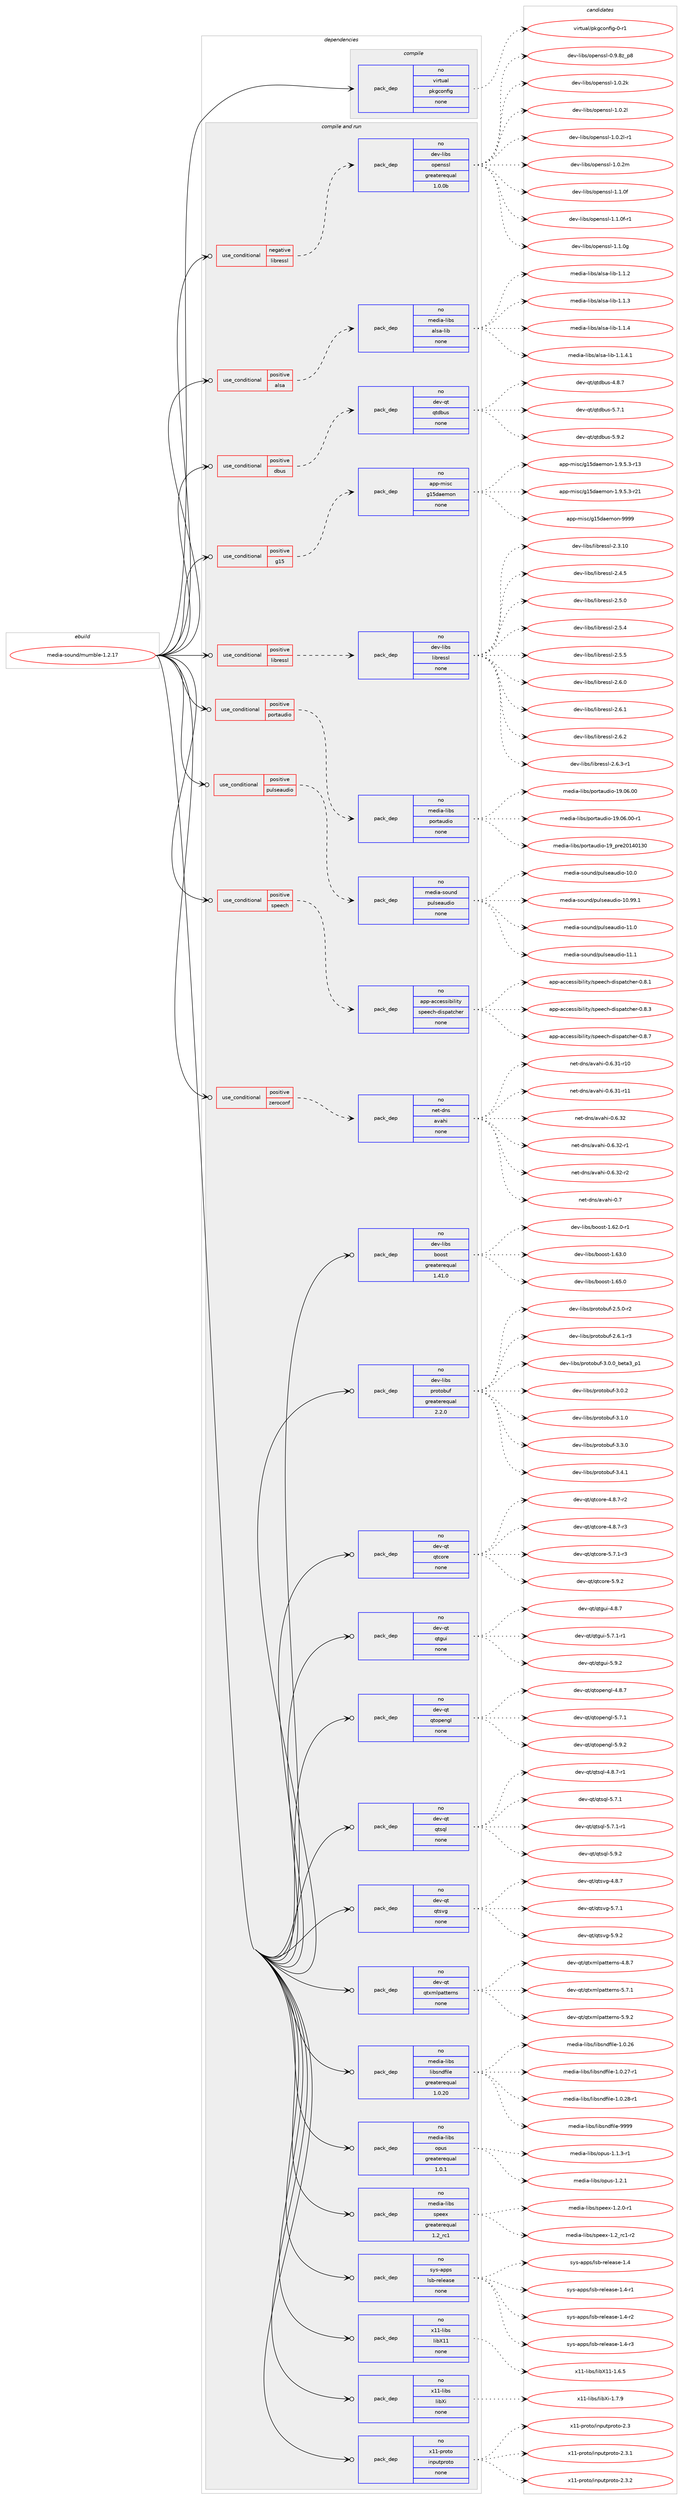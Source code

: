 digraph prolog {

# *************
# Graph options
# *************

newrank=true;
concentrate=true;
compound=true;
graph [rankdir=LR,fontname=Helvetica,fontsize=10,ranksep=1.5];#, ranksep=2.5, nodesep=0.2];
edge  [arrowhead=vee];
node  [fontname=Helvetica,fontsize=10];

# **********
# The ebuild
# **********

subgraph cluster_leftcol {
color=gray;
rank=same;
label=<<i>ebuild</i>>;
id [label="media-sound/mumble-1.2.17", color=red, width=4, href="../media-sound/mumble-1.2.17.svg"];
}

# ****************
# The dependencies
# ****************

subgraph cluster_midcol {
color=gray;
label=<<i>dependencies</i>>;
subgraph cluster_compile {
fillcolor="#eeeeee";
style=filled;
label=<<i>compile</i>>;
subgraph pack283621 {
dependency384099 [label=<<TABLE BORDER="0" CELLBORDER="1" CELLSPACING="0" CELLPADDING="4" WIDTH="220"><TR><TD ROWSPAN="6" CELLPADDING="30">pack_dep</TD></TR><TR><TD WIDTH="110">no</TD></TR><TR><TD>virtual</TD></TR><TR><TD>pkgconfig</TD></TR><TR><TD>none</TD></TR><TR><TD></TD></TR></TABLE>>, shape=none, color=blue];
}
id:e -> dependency384099:w [weight=20,style="solid",arrowhead="vee"];
}
subgraph cluster_compileandrun {
fillcolor="#eeeeee";
style=filled;
label=<<i>compile and run</i>>;
subgraph cond94283 {
dependency384100 [label=<<TABLE BORDER="0" CELLBORDER="1" CELLSPACING="0" CELLPADDING="4"><TR><TD ROWSPAN="3" CELLPADDING="10">use_conditional</TD></TR><TR><TD>negative</TD></TR><TR><TD>libressl</TD></TR></TABLE>>, shape=none, color=red];
subgraph pack283622 {
dependency384101 [label=<<TABLE BORDER="0" CELLBORDER="1" CELLSPACING="0" CELLPADDING="4" WIDTH="220"><TR><TD ROWSPAN="6" CELLPADDING="30">pack_dep</TD></TR><TR><TD WIDTH="110">no</TD></TR><TR><TD>dev-libs</TD></TR><TR><TD>openssl</TD></TR><TR><TD>greaterequal</TD></TR><TR><TD>1.0.0b</TD></TR></TABLE>>, shape=none, color=blue];
}
dependency384100:e -> dependency384101:w [weight=20,style="dashed",arrowhead="vee"];
}
id:e -> dependency384100:w [weight=20,style="solid",arrowhead="odotvee"];
subgraph cond94284 {
dependency384102 [label=<<TABLE BORDER="0" CELLBORDER="1" CELLSPACING="0" CELLPADDING="4"><TR><TD ROWSPAN="3" CELLPADDING="10">use_conditional</TD></TR><TR><TD>positive</TD></TR><TR><TD>alsa</TD></TR></TABLE>>, shape=none, color=red];
subgraph pack283623 {
dependency384103 [label=<<TABLE BORDER="0" CELLBORDER="1" CELLSPACING="0" CELLPADDING="4" WIDTH="220"><TR><TD ROWSPAN="6" CELLPADDING="30">pack_dep</TD></TR><TR><TD WIDTH="110">no</TD></TR><TR><TD>media-libs</TD></TR><TR><TD>alsa-lib</TD></TR><TR><TD>none</TD></TR><TR><TD></TD></TR></TABLE>>, shape=none, color=blue];
}
dependency384102:e -> dependency384103:w [weight=20,style="dashed",arrowhead="vee"];
}
id:e -> dependency384102:w [weight=20,style="solid",arrowhead="odotvee"];
subgraph cond94285 {
dependency384104 [label=<<TABLE BORDER="0" CELLBORDER="1" CELLSPACING="0" CELLPADDING="4"><TR><TD ROWSPAN="3" CELLPADDING="10">use_conditional</TD></TR><TR><TD>positive</TD></TR><TR><TD>dbus</TD></TR></TABLE>>, shape=none, color=red];
subgraph pack283624 {
dependency384105 [label=<<TABLE BORDER="0" CELLBORDER="1" CELLSPACING="0" CELLPADDING="4" WIDTH="220"><TR><TD ROWSPAN="6" CELLPADDING="30">pack_dep</TD></TR><TR><TD WIDTH="110">no</TD></TR><TR><TD>dev-qt</TD></TR><TR><TD>qtdbus</TD></TR><TR><TD>none</TD></TR><TR><TD></TD></TR></TABLE>>, shape=none, color=blue];
}
dependency384104:e -> dependency384105:w [weight=20,style="dashed",arrowhead="vee"];
}
id:e -> dependency384104:w [weight=20,style="solid",arrowhead="odotvee"];
subgraph cond94286 {
dependency384106 [label=<<TABLE BORDER="0" CELLBORDER="1" CELLSPACING="0" CELLPADDING="4"><TR><TD ROWSPAN="3" CELLPADDING="10">use_conditional</TD></TR><TR><TD>positive</TD></TR><TR><TD>g15</TD></TR></TABLE>>, shape=none, color=red];
subgraph pack283625 {
dependency384107 [label=<<TABLE BORDER="0" CELLBORDER="1" CELLSPACING="0" CELLPADDING="4" WIDTH="220"><TR><TD ROWSPAN="6" CELLPADDING="30">pack_dep</TD></TR><TR><TD WIDTH="110">no</TD></TR><TR><TD>app-misc</TD></TR><TR><TD>g15daemon</TD></TR><TR><TD>none</TD></TR><TR><TD></TD></TR></TABLE>>, shape=none, color=blue];
}
dependency384106:e -> dependency384107:w [weight=20,style="dashed",arrowhead="vee"];
}
id:e -> dependency384106:w [weight=20,style="solid",arrowhead="odotvee"];
subgraph cond94287 {
dependency384108 [label=<<TABLE BORDER="0" CELLBORDER="1" CELLSPACING="0" CELLPADDING="4"><TR><TD ROWSPAN="3" CELLPADDING="10">use_conditional</TD></TR><TR><TD>positive</TD></TR><TR><TD>libressl</TD></TR></TABLE>>, shape=none, color=red];
subgraph pack283626 {
dependency384109 [label=<<TABLE BORDER="0" CELLBORDER="1" CELLSPACING="0" CELLPADDING="4" WIDTH="220"><TR><TD ROWSPAN="6" CELLPADDING="30">pack_dep</TD></TR><TR><TD WIDTH="110">no</TD></TR><TR><TD>dev-libs</TD></TR><TR><TD>libressl</TD></TR><TR><TD>none</TD></TR><TR><TD></TD></TR></TABLE>>, shape=none, color=blue];
}
dependency384108:e -> dependency384109:w [weight=20,style="dashed",arrowhead="vee"];
}
id:e -> dependency384108:w [weight=20,style="solid",arrowhead="odotvee"];
subgraph cond94288 {
dependency384110 [label=<<TABLE BORDER="0" CELLBORDER="1" CELLSPACING="0" CELLPADDING="4"><TR><TD ROWSPAN="3" CELLPADDING="10">use_conditional</TD></TR><TR><TD>positive</TD></TR><TR><TD>portaudio</TD></TR></TABLE>>, shape=none, color=red];
subgraph pack283627 {
dependency384111 [label=<<TABLE BORDER="0" CELLBORDER="1" CELLSPACING="0" CELLPADDING="4" WIDTH="220"><TR><TD ROWSPAN="6" CELLPADDING="30">pack_dep</TD></TR><TR><TD WIDTH="110">no</TD></TR><TR><TD>media-libs</TD></TR><TR><TD>portaudio</TD></TR><TR><TD>none</TD></TR><TR><TD></TD></TR></TABLE>>, shape=none, color=blue];
}
dependency384110:e -> dependency384111:w [weight=20,style="dashed",arrowhead="vee"];
}
id:e -> dependency384110:w [weight=20,style="solid",arrowhead="odotvee"];
subgraph cond94289 {
dependency384112 [label=<<TABLE BORDER="0" CELLBORDER="1" CELLSPACING="0" CELLPADDING="4"><TR><TD ROWSPAN="3" CELLPADDING="10">use_conditional</TD></TR><TR><TD>positive</TD></TR><TR><TD>pulseaudio</TD></TR></TABLE>>, shape=none, color=red];
subgraph pack283628 {
dependency384113 [label=<<TABLE BORDER="0" CELLBORDER="1" CELLSPACING="0" CELLPADDING="4" WIDTH="220"><TR><TD ROWSPAN="6" CELLPADDING="30">pack_dep</TD></TR><TR><TD WIDTH="110">no</TD></TR><TR><TD>media-sound</TD></TR><TR><TD>pulseaudio</TD></TR><TR><TD>none</TD></TR><TR><TD></TD></TR></TABLE>>, shape=none, color=blue];
}
dependency384112:e -> dependency384113:w [weight=20,style="dashed",arrowhead="vee"];
}
id:e -> dependency384112:w [weight=20,style="solid",arrowhead="odotvee"];
subgraph cond94290 {
dependency384114 [label=<<TABLE BORDER="0" CELLBORDER="1" CELLSPACING="0" CELLPADDING="4"><TR><TD ROWSPAN="3" CELLPADDING="10">use_conditional</TD></TR><TR><TD>positive</TD></TR><TR><TD>speech</TD></TR></TABLE>>, shape=none, color=red];
subgraph pack283629 {
dependency384115 [label=<<TABLE BORDER="0" CELLBORDER="1" CELLSPACING="0" CELLPADDING="4" WIDTH="220"><TR><TD ROWSPAN="6" CELLPADDING="30">pack_dep</TD></TR><TR><TD WIDTH="110">no</TD></TR><TR><TD>app-accessibility</TD></TR><TR><TD>speech-dispatcher</TD></TR><TR><TD>none</TD></TR><TR><TD></TD></TR></TABLE>>, shape=none, color=blue];
}
dependency384114:e -> dependency384115:w [weight=20,style="dashed",arrowhead="vee"];
}
id:e -> dependency384114:w [weight=20,style="solid",arrowhead="odotvee"];
subgraph cond94291 {
dependency384116 [label=<<TABLE BORDER="0" CELLBORDER="1" CELLSPACING="0" CELLPADDING="4"><TR><TD ROWSPAN="3" CELLPADDING="10">use_conditional</TD></TR><TR><TD>positive</TD></TR><TR><TD>zeroconf</TD></TR></TABLE>>, shape=none, color=red];
subgraph pack283630 {
dependency384117 [label=<<TABLE BORDER="0" CELLBORDER="1" CELLSPACING="0" CELLPADDING="4" WIDTH="220"><TR><TD ROWSPAN="6" CELLPADDING="30">pack_dep</TD></TR><TR><TD WIDTH="110">no</TD></TR><TR><TD>net-dns</TD></TR><TR><TD>avahi</TD></TR><TR><TD>none</TD></TR><TR><TD></TD></TR></TABLE>>, shape=none, color=blue];
}
dependency384116:e -> dependency384117:w [weight=20,style="dashed",arrowhead="vee"];
}
id:e -> dependency384116:w [weight=20,style="solid",arrowhead="odotvee"];
subgraph pack283631 {
dependency384118 [label=<<TABLE BORDER="0" CELLBORDER="1" CELLSPACING="0" CELLPADDING="4" WIDTH="220"><TR><TD ROWSPAN="6" CELLPADDING="30">pack_dep</TD></TR><TR><TD WIDTH="110">no</TD></TR><TR><TD>dev-libs</TD></TR><TR><TD>boost</TD></TR><TR><TD>greaterequal</TD></TR><TR><TD>1.41.0</TD></TR></TABLE>>, shape=none, color=blue];
}
id:e -> dependency384118:w [weight=20,style="solid",arrowhead="odotvee"];
subgraph pack283632 {
dependency384119 [label=<<TABLE BORDER="0" CELLBORDER="1" CELLSPACING="0" CELLPADDING="4" WIDTH="220"><TR><TD ROWSPAN="6" CELLPADDING="30">pack_dep</TD></TR><TR><TD WIDTH="110">no</TD></TR><TR><TD>dev-libs</TD></TR><TR><TD>protobuf</TD></TR><TR><TD>greaterequal</TD></TR><TR><TD>2.2.0</TD></TR></TABLE>>, shape=none, color=blue];
}
id:e -> dependency384119:w [weight=20,style="solid",arrowhead="odotvee"];
subgraph pack283633 {
dependency384120 [label=<<TABLE BORDER="0" CELLBORDER="1" CELLSPACING="0" CELLPADDING="4" WIDTH="220"><TR><TD ROWSPAN="6" CELLPADDING="30">pack_dep</TD></TR><TR><TD WIDTH="110">no</TD></TR><TR><TD>dev-qt</TD></TR><TR><TD>qtcore</TD></TR><TR><TD>none</TD></TR><TR><TD></TD></TR></TABLE>>, shape=none, color=blue];
}
id:e -> dependency384120:w [weight=20,style="solid",arrowhead="odotvee"];
subgraph pack283634 {
dependency384121 [label=<<TABLE BORDER="0" CELLBORDER="1" CELLSPACING="0" CELLPADDING="4" WIDTH="220"><TR><TD ROWSPAN="6" CELLPADDING="30">pack_dep</TD></TR><TR><TD WIDTH="110">no</TD></TR><TR><TD>dev-qt</TD></TR><TR><TD>qtgui</TD></TR><TR><TD>none</TD></TR><TR><TD></TD></TR></TABLE>>, shape=none, color=blue];
}
id:e -> dependency384121:w [weight=20,style="solid",arrowhead="odotvee"];
subgraph pack283635 {
dependency384122 [label=<<TABLE BORDER="0" CELLBORDER="1" CELLSPACING="0" CELLPADDING="4" WIDTH="220"><TR><TD ROWSPAN="6" CELLPADDING="30">pack_dep</TD></TR><TR><TD WIDTH="110">no</TD></TR><TR><TD>dev-qt</TD></TR><TR><TD>qtopengl</TD></TR><TR><TD>none</TD></TR><TR><TD></TD></TR></TABLE>>, shape=none, color=blue];
}
id:e -> dependency384122:w [weight=20,style="solid",arrowhead="odotvee"];
subgraph pack283636 {
dependency384123 [label=<<TABLE BORDER="0" CELLBORDER="1" CELLSPACING="0" CELLPADDING="4" WIDTH="220"><TR><TD ROWSPAN="6" CELLPADDING="30">pack_dep</TD></TR><TR><TD WIDTH="110">no</TD></TR><TR><TD>dev-qt</TD></TR><TR><TD>qtsql</TD></TR><TR><TD>none</TD></TR><TR><TD></TD></TR></TABLE>>, shape=none, color=blue];
}
id:e -> dependency384123:w [weight=20,style="solid",arrowhead="odotvee"];
subgraph pack283637 {
dependency384124 [label=<<TABLE BORDER="0" CELLBORDER="1" CELLSPACING="0" CELLPADDING="4" WIDTH="220"><TR><TD ROWSPAN="6" CELLPADDING="30">pack_dep</TD></TR><TR><TD WIDTH="110">no</TD></TR><TR><TD>dev-qt</TD></TR><TR><TD>qtsvg</TD></TR><TR><TD>none</TD></TR><TR><TD></TD></TR></TABLE>>, shape=none, color=blue];
}
id:e -> dependency384124:w [weight=20,style="solid",arrowhead="odotvee"];
subgraph pack283638 {
dependency384125 [label=<<TABLE BORDER="0" CELLBORDER="1" CELLSPACING="0" CELLPADDING="4" WIDTH="220"><TR><TD ROWSPAN="6" CELLPADDING="30">pack_dep</TD></TR><TR><TD WIDTH="110">no</TD></TR><TR><TD>dev-qt</TD></TR><TR><TD>qtxmlpatterns</TD></TR><TR><TD>none</TD></TR><TR><TD></TD></TR></TABLE>>, shape=none, color=blue];
}
id:e -> dependency384125:w [weight=20,style="solid",arrowhead="odotvee"];
subgraph pack283639 {
dependency384126 [label=<<TABLE BORDER="0" CELLBORDER="1" CELLSPACING="0" CELLPADDING="4" WIDTH="220"><TR><TD ROWSPAN="6" CELLPADDING="30">pack_dep</TD></TR><TR><TD WIDTH="110">no</TD></TR><TR><TD>media-libs</TD></TR><TR><TD>libsndfile</TD></TR><TR><TD>greaterequal</TD></TR><TR><TD>1.0.20</TD></TR></TABLE>>, shape=none, color=blue];
}
id:e -> dependency384126:w [weight=20,style="solid",arrowhead="odotvee"];
subgraph pack283640 {
dependency384127 [label=<<TABLE BORDER="0" CELLBORDER="1" CELLSPACING="0" CELLPADDING="4" WIDTH="220"><TR><TD ROWSPAN="6" CELLPADDING="30">pack_dep</TD></TR><TR><TD WIDTH="110">no</TD></TR><TR><TD>media-libs</TD></TR><TR><TD>opus</TD></TR><TR><TD>greaterequal</TD></TR><TR><TD>1.0.1</TD></TR></TABLE>>, shape=none, color=blue];
}
id:e -> dependency384127:w [weight=20,style="solid",arrowhead="odotvee"];
subgraph pack283641 {
dependency384128 [label=<<TABLE BORDER="0" CELLBORDER="1" CELLSPACING="0" CELLPADDING="4" WIDTH="220"><TR><TD ROWSPAN="6" CELLPADDING="30">pack_dep</TD></TR><TR><TD WIDTH="110">no</TD></TR><TR><TD>media-libs</TD></TR><TR><TD>speex</TD></TR><TR><TD>greaterequal</TD></TR><TR><TD>1.2_rc1</TD></TR></TABLE>>, shape=none, color=blue];
}
id:e -> dependency384128:w [weight=20,style="solid",arrowhead="odotvee"];
subgraph pack283642 {
dependency384129 [label=<<TABLE BORDER="0" CELLBORDER="1" CELLSPACING="0" CELLPADDING="4" WIDTH="220"><TR><TD ROWSPAN="6" CELLPADDING="30">pack_dep</TD></TR><TR><TD WIDTH="110">no</TD></TR><TR><TD>sys-apps</TD></TR><TR><TD>lsb-release</TD></TR><TR><TD>none</TD></TR><TR><TD></TD></TR></TABLE>>, shape=none, color=blue];
}
id:e -> dependency384129:w [weight=20,style="solid",arrowhead="odotvee"];
subgraph pack283643 {
dependency384130 [label=<<TABLE BORDER="0" CELLBORDER="1" CELLSPACING="0" CELLPADDING="4" WIDTH="220"><TR><TD ROWSPAN="6" CELLPADDING="30">pack_dep</TD></TR><TR><TD WIDTH="110">no</TD></TR><TR><TD>x11-libs</TD></TR><TR><TD>libX11</TD></TR><TR><TD>none</TD></TR><TR><TD></TD></TR></TABLE>>, shape=none, color=blue];
}
id:e -> dependency384130:w [weight=20,style="solid",arrowhead="odotvee"];
subgraph pack283644 {
dependency384131 [label=<<TABLE BORDER="0" CELLBORDER="1" CELLSPACING="0" CELLPADDING="4" WIDTH="220"><TR><TD ROWSPAN="6" CELLPADDING="30">pack_dep</TD></TR><TR><TD WIDTH="110">no</TD></TR><TR><TD>x11-libs</TD></TR><TR><TD>libXi</TD></TR><TR><TD>none</TD></TR><TR><TD></TD></TR></TABLE>>, shape=none, color=blue];
}
id:e -> dependency384131:w [weight=20,style="solid",arrowhead="odotvee"];
subgraph pack283645 {
dependency384132 [label=<<TABLE BORDER="0" CELLBORDER="1" CELLSPACING="0" CELLPADDING="4" WIDTH="220"><TR><TD ROWSPAN="6" CELLPADDING="30">pack_dep</TD></TR><TR><TD WIDTH="110">no</TD></TR><TR><TD>x11-proto</TD></TR><TR><TD>inputproto</TD></TR><TR><TD>none</TD></TR><TR><TD></TD></TR></TABLE>>, shape=none, color=blue];
}
id:e -> dependency384132:w [weight=20,style="solid",arrowhead="odotvee"];
}
subgraph cluster_run {
fillcolor="#eeeeee";
style=filled;
label=<<i>run</i>>;
}
}

# **************
# The candidates
# **************

subgraph cluster_choices {
rank=same;
color=gray;
label=<<i>candidates</i>>;

subgraph choice283621 {
color=black;
nodesep=1;
choice11810511411611797108471121071039911111010210510345484511449 [label="virtual/pkgconfig-0-r1", color=red, width=4,href="../virtual/pkgconfig-0-r1.svg"];
dependency384099:e -> choice11810511411611797108471121071039911111010210510345484511449:w [style=dotted,weight="100"];
}
subgraph choice283622 {
color=black;
nodesep=1;
choice1001011184510810598115471111121011101151151084548465746561229511256 [label="dev-libs/openssl-0.9.8z_p8", color=red, width=4,href="../dev-libs/openssl-0.9.8z_p8.svg"];
choice100101118451081059811547111112101110115115108454946484650107 [label="dev-libs/openssl-1.0.2k", color=red, width=4,href="../dev-libs/openssl-1.0.2k.svg"];
choice100101118451081059811547111112101110115115108454946484650108 [label="dev-libs/openssl-1.0.2l", color=red, width=4,href="../dev-libs/openssl-1.0.2l.svg"];
choice1001011184510810598115471111121011101151151084549464846501084511449 [label="dev-libs/openssl-1.0.2l-r1", color=red, width=4,href="../dev-libs/openssl-1.0.2l-r1.svg"];
choice100101118451081059811547111112101110115115108454946484650109 [label="dev-libs/openssl-1.0.2m", color=red, width=4,href="../dev-libs/openssl-1.0.2m.svg"];
choice100101118451081059811547111112101110115115108454946494648102 [label="dev-libs/openssl-1.1.0f", color=red, width=4,href="../dev-libs/openssl-1.1.0f.svg"];
choice1001011184510810598115471111121011101151151084549464946481024511449 [label="dev-libs/openssl-1.1.0f-r1", color=red, width=4,href="../dev-libs/openssl-1.1.0f-r1.svg"];
choice100101118451081059811547111112101110115115108454946494648103 [label="dev-libs/openssl-1.1.0g", color=red, width=4,href="../dev-libs/openssl-1.1.0g.svg"];
dependency384101:e -> choice1001011184510810598115471111121011101151151084548465746561229511256:w [style=dotted,weight="100"];
dependency384101:e -> choice100101118451081059811547111112101110115115108454946484650107:w [style=dotted,weight="100"];
dependency384101:e -> choice100101118451081059811547111112101110115115108454946484650108:w [style=dotted,weight="100"];
dependency384101:e -> choice1001011184510810598115471111121011101151151084549464846501084511449:w [style=dotted,weight="100"];
dependency384101:e -> choice100101118451081059811547111112101110115115108454946484650109:w [style=dotted,weight="100"];
dependency384101:e -> choice100101118451081059811547111112101110115115108454946494648102:w [style=dotted,weight="100"];
dependency384101:e -> choice1001011184510810598115471111121011101151151084549464946481024511449:w [style=dotted,weight="100"];
dependency384101:e -> choice100101118451081059811547111112101110115115108454946494648103:w [style=dotted,weight="100"];
}
subgraph choice283623 {
color=black;
nodesep=1;
choice1091011001059745108105981154797108115974510810598454946494650 [label="media-libs/alsa-lib-1.1.2", color=red, width=4,href="../media-libs/alsa-lib-1.1.2.svg"];
choice1091011001059745108105981154797108115974510810598454946494651 [label="media-libs/alsa-lib-1.1.3", color=red, width=4,href="../media-libs/alsa-lib-1.1.3.svg"];
choice1091011001059745108105981154797108115974510810598454946494652 [label="media-libs/alsa-lib-1.1.4", color=red, width=4,href="../media-libs/alsa-lib-1.1.4.svg"];
choice10910110010597451081059811547971081159745108105984549464946524649 [label="media-libs/alsa-lib-1.1.4.1", color=red, width=4,href="../media-libs/alsa-lib-1.1.4.1.svg"];
dependency384103:e -> choice1091011001059745108105981154797108115974510810598454946494650:w [style=dotted,weight="100"];
dependency384103:e -> choice1091011001059745108105981154797108115974510810598454946494651:w [style=dotted,weight="100"];
dependency384103:e -> choice1091011001059745108105981154797108115974510810598454946494652:w [style=dotted,weight="100"];
dependency384103:e -> choice10910110010597451081059811547971081159745108105984549464946524649:w [style=dotted,weight="100"];
}
subgraph choice283624 {
color=black;
nodesep=1;
choice100101118451131164711311610098117115455246564655 [label="dev-qt/qtdbus-4.8.7", color=red, width=4,href="../dev-qt/qtdbus-4.8.7.svg"];
choice100101118451131164711311610098117115455346554649 [label="dev-qt/qtdbus-5.7.1", color=red, width=4,href="../dev-qt/qtdbus-5.7.1.svg"];
choice100101118451131164711311610098117115455346574650 [label="dev-qt/qtdbus-5.9.2", color=red, width=4,href="../dev-qt/qtdbus-5.9.2.svg"];
dependency384105:e -> choice100101118451131164711311610098117115455246564655:w [style=dotted,weight="100"];
dependency384105:e -> choice100101118451131164711311610098117115455346554649:w [style=dotted,weight="100"];
dependency384105:e -> choice100101118451131164711311610098117115455346574650:w [style=dotted,weight="100"];
}
subgraph choice283625 {
color=black;
nodesep=1;
choice971121124510910511599471034953100971011091111104549465746534651451144951 [label="app-misc/g15daemon-1.9.5.3-r13", color=red, width=4,href="../app-misc/g15daemon-1.9.5.3-r13.svg"];
choice971121124510910511599471034953100971011091111104549465746534651451145049 [label="app-misc/g15daemon-1.9.5.3-r21", color=red, width=4,href="../app-misc/g15daemon-1.9.5.3-r21.svg"];
choice971121124510910511599471034953100971011091111104557575757 [label="app-misc/g15daemon-9999", color=red, width=4,href="../app-misc/g15daemon-9999.svg"];
dependency384107:e -> choice971121124510910511599471034953100971011091111104549465746534651451144951:w [style=dotted,weight="100"];
dependency384107:e -> choice971121124510910511599471034953100971011091111104549465746534651451145049:w [style=dotted,weight="100"];
dependency384107:e -> choice971121124510910511599471034953100971011091111104557575757:w [style=dotted,weight="100"];
}
subgraph choice283626 {
color=black;
nodesep=1;
choice1001011184510810598115471081059811410111511510845504651464948 [label="dev-libs/libressl-2.3.10", color=red, width=4,href="../dev-libs/libressl-2.3.10.svg"];
choice10010111845108105981154710810598114101115115108455046524653 [label="dev-libs/libressl-2.4.5", color=red, width=4,href="../dev-libs/libressl-2.4.5.svg"];
choice10010111845108105981154710810598114101115115108455046534648 [label="dev-libs/libressl-2.5.0", color=red, width=4,href="../dev-libs/libressl-2.5.0.svg"];
choice10010111845108105981154710810598114101115115108455046534652 [label="dev-libs/libressl-2.5.4", color=red, width=4,href="../dev-libs/libressl-2.5.4.svg"];
choice10010111845108105981154710810598114101115115108455046534653 [label="dev-libs/libressl-2.5.5", color=red, width=4,href="../dev-libs/libressl-2.5.5.svg"];
choice10010111845108105981154710810598114101115115108455046544648 [label="dev-libs/libressl-2.6.0", color=red, width=4,href="../dev-libs/libressl-2.6.0.svg"];
choice10010111845108105981154710810598114101115115108455046544649 [label="dev-libs/libressl-2.6.1", color=red, width=4,href="../dev-libs/libressl-2.6.1.svg"];
choice10010111845108105981154710810598114101115115108455046544650 [label="dev-libs/libressl-2.6.2", color=red, width=4,href="../dev-libs/libressl-2.6.2.svg"];
choice100101118451081059811547108105981141011151151084550465446514511449 [label="dev-libs/libressl-2.6.3-r1", color=red, width=4,href="../dev-libs/libressl-2.6.3-r1.svg"];
dependency384109:e -> choice1001011184510810598115471081059811410111511510845504651464948:w [style=dotted,weight="100"];
dependency384109:e -> choice10010111845108105981154710810598114101115115108455046524653:w [style=dotted,weight="100"];
dependency384109:e -> choice10010111845108105981154710810598114101115115108455046534648:w [style=dotted,weight="100"];
dependency384109:e -> choice10010111845108105981154710810598114101115115108455046534652:w [style=dotted,weight="100"];
dependency384109:e -> choice10010111845108105981154710810598114101115115108455046534653:w [style=dotted,weight="100"];
dependency384109:e -> choice10010111845108105981154710810598114101115115108455046544648:w [style=dotted,weight="100"];
dependency384109:e -> choice10010111845108105981154710810598114101115115108455046544649:w [style=dotted,weight="100"];
dependency384109:e -> choice10010111845108105981154710810598114101115115108455046544650:w [style=dotted,weight="100"];
dependency384109:e -> choice100101118451081059811547108105981141011151151084550465446514511449:w [style=dotted,weight="100"];
}
subgraph choice283627 {
color=black;
nodesep=1;
choice1091011001059745108105981154711211111411697117100105111454957464854464848 [label="media-libs/portaudio-19.06.00", color=red, width=4,href="../media-libs/portaudio-19.06.00.svg"];
choice10910110010597451081059811547112111114116971171001051114549574648544648484511449 [label="media-libs/portaudio-19.06.00-r1", color=red, width=4,href="../media-libs/portaudio-19.06.00-r1.svg"];
choice1091011001059745108105981154711211111411697117100105111454957951121141015048495248495148 [label="media-libs/portaudio-19_pre20140130", color=red, width=4,href="../media-libs/portaudio-19_pre20140130.svg"];
dependency384111:e -> choice1091011001059745108105981154711211111411697117100105111454957464854464848:w [style=dotted,weight="100"];
dependency384111:e -> choice10910110010597451081059811547112111114116971171001051114549574648544648484511449:w [style=dotted,weight="100"];
dependency384111:e -> choice1091011001059745108105981154711211111411697117100105111454957951121141015048495248495148:w [style=dotted,weight="100"];
}
subgraph choice283628 {
color=black;
nodesep=1;
choice109101100105974511511111711010047112117108115101971171001051114549484648 [label="media-sound/pulseaudio-10.0", color=red, width=4,href="../media-sound/pulseaudio-10.0.svg"];
choice109101100105974511511111711010047112117108115101971171001051114549484657574649 [label="media-sound/pulseaudio-10.99.1", color=red, width=4,href="../media-sound/pulseaudio-10.99.1.svg"];
choice109101100105974511511111711010047112117108115101971171001051114549494648 [label="media-sound/pulseaudio-11.0", color=red, width=4,href="../media-sound/pulseaudio-11.0.svg"];
choice109101100105974511511111711010047112117108115101971171001051114549494649 [label="media-sound/pulseaudio-11.1", color=red, width=4,href="../media-sound/pulseaudio-11.1.svg"];
dependency384113:e -> choice109101100105974511511111711010047112117108115101971171001051114549484648:w [style=dotted,weight="100"];
dependency384113:e -> choice109101100105974511511111711010047112117108115101971171001051114549484657574649:w [style=dotted,weight="100"];
dependency384113:e -> choice109101100105974511511111711010047112117108115101971171001051114549494648:w [style=dotted,weight="100"];
dependency384113:e -> choice109101100105974511511111711010047112117108115101971171001051114549494649:w [style=dotted,weight="100"];
}
subgraph choice283629 {
color=black;
nodesep=1;
choice9711211245979999101115115105981051081051161214711511210110199104451001051151129711699104101114454846564649 [label="app-accessibility/speech-dispatcher-0.8.1", color=red, width=4,href="../app-accessibility/speech-dispatcher-0.8.1.svg"];
choice9711211245979999101115115105981051081051161214711511210110199104451001051151129711699104101114454846564651 [label="app-accessibility/speech-dispatcher-0.8.3", color=red, width=4,href="../app-accessibility/speech-dispatcher-0.8.3.svg"];
choice9711211245979999101115115105981051081051161214711511210110199104451001051151129711699104101114454846564655 [label="app-accessibility/speech-dispatcher-0.8.7", color=red, width=4,href="../app-accessibility/speech-dispatcher-0.8.7.svg"];
dependency384115:e -> choice9711211245979999101115115105981051081051161214711511210110199104451001051151129711699104101114454846564649:w [style=dotted,weight="100"];
dependency384115:e -> choice9711211245979999101115115105981051081051161214711511210110199104451001051151129711699104101114454846564651:w [style=dotted,weight="100"];
dependency384115:e -> choice9711211245979999101115115105981051081051161214711511210110199104451001051151129711699104101114454846564655:w [style=dotted,weight="100"];
}
subgraph choice283630 {
color=black;
nodesep=1;
choice1101011164510011011547971189710410545484654465149451144948 [label="net-dns/avahi-0.6.31-r10", color=red, width=4,href="../net-dns/avahi-0.6.31-r10.svg"];
choice1101011164510011011547971189710410545484654465149451144949 [label="net-dns/avahi-0.6.31-r11", color=red, width=4,href="../net-dns/avahi-0.6.31-r11.svg"];
choice1101011164510011011547971189710410545484654465150 [label="net-dns/avahi-0.6.32", color=red, width=4,href="../net-dns/avahi-0.6.32.svg"];
choice11010111645100110115479711897104105454846544651504511449 [label="net-dns/avahi-0.6.32-r1", color=red, width=4,href="../net-dns/avahi-0.6.32-r1.svg"];
choice11010111645100110115479711897104105454846544651504511450 [label="net-dns/avahi-0.6.32-r2", color=red, width=4,href="../net-dns/avahi-0.6.32-r2.svg"];
choice1101011164510011011547971189710410545484655 [label="net-dns/avahi-0.7", color=red, width=4,href="../net-dns/avahi-0.7.svg"];
dependency384117:e -> choice1101011164510011011547971189710410545484654465149451144948:w [style=dotted,weight="100"];
dependency384117:e -> choice1101011164510011011547971189710410545484654465149451144949:w [style=dotted,weight="100"];
dependency384117:e -> choice1101011164510011011547971189710410545484654465150:w [style=dotted,weight="100"];
dependency384117:e -> choice11010111645100110115479711897104105454846544651504511449:w [style=dotted,weight="100"];
dependency384117:e -> choice11010111645100110115479711897104105454846544651504511450:w [style=dotted,weight="100"];
dependency384117:e -> choice1101011164510011011547971189710410545484655:w [style=dotted,weight="100"];
}
subgraph choice283631 {
color=black;
nodesep=1;
choice10010111845108105981154798111111115116454946545046484511449 [label="dev-libs/boost-1.62.0-r1", color=red, width=4,href="../dev-libs/boost-1.62.0-r1.svg"];
choice1001011184510810598115479811111111511645494654514648 [label="dev-libs/boost-1.63.0", color=red, width=4,href="../dev-libs/boost-1.63.0.svg"];
choice1001011184510810598115479811111111511645494654534648 [label="dev-libs/boost-1.65.0", color=red, width=4,href="../dev-libs/boost-1.65.0.svg"];
dependency384118:e -> choice10010111845108105981154798111111115116454946545046484511449:w [style=dotted,weight="100"];
dependency384118:e -> choice1001011184510810598115479811111111511645494654514648:w [style=dotted,weight="100"];
dependency384118:e -> choice1001011184510810598115479811111111511645494654534648:w [style=dotted,weight="100"];
}
subgraph choice283632 {
color=black;
nodesep=1;
choice100101118451081059811547112114111116111981171024550465346484511450 [label="dev-libs/protobuf-2.5.0-r2", color=red, width=4,href="../dev-libs/protobuf-2.5.0-r2.svg"];
choice100101118451081059811547112114111116111981171024550465446494511451 [label="dev-libs/protobuf-2.6.1-r3", color=red, width=4,href="../dev-libs/protobuf-2.6.1-r3.svg"];
choice10010111845108105981154711211411111611198117102455146484648959810111697519511249 [label="dev-libs/protobuf-3.0.0_beta3_p1", color=red, width=4,href="../dev-libs/protobuf-3.0.0_beta3_p1.svg"];
choice10010111845108105981154711211411111611198117102455146484650 [label="dev-libs/protobuf-3.0.2", color=red, width=4,href="../dev-libs/protobuf-3.0.2.svg"];
choice10010111845108105981154711211411111611198117102455146494648 [label="dev-libs/protobuf-3.1.0", color=red, width=4,href="../dev-libs/protobuf-3.1.0.svg"];
choice10010111845108105981154711211411111611198117102455146514648 [label="dev-libs/protobuf-3.3.0", color=red, width=4,href="../dev-libs/protobuf-3.3.0.svg"];
choice10010111845108105981154711211411111611198117102455146524649 [label="dev-libs/protobuf-3.4.1", color=red, width=4,href="../dev-libs/protobuf-3.4.1.svg"];
dependency384119:e -> choice100101118451081059811547112114111116111981171024550465346484511450:w [style=dotted,weight="100"];
dependency384119:e -> choice100101118451081059811547112114111116111981171024550465446494511451:w [style=dotted,weight="100"];
dependency384119:e -> choice10010111845108105981154711211411111611198117102455146484648959810111697519511249:w [style=dotted,weight="100"];
dependency384119:e -> choice10010111845108105981154711211411111611198117102455146484650:w [style=dotted,weight="100"];
dependency384119:e -> choice10010111845108105981154711211411111611198117102455146494648:w [style=dotted,weight="100"];
dependency384119:e -> choice10010111845108105981154711211411111611198117102455146514648:w [style=dotted,weight="100"];
dependency384119:e -> choice10010111845108105981154711211411111611198117102455146524649:w [style=dotted,weight="100"];
}
subgraph choice283633 {
color=black;
nodesep=1;
choice1001011184511311647113116991111141014552465646554511450 [label="dev-qt/qtcore-4.8.7-r2", color=red, width=4,href="../dev-qt/qtcore-4.8.7-r2.svg"];
choice1001011184511311647113116991111141014552465646554511451 [label="dev-qt/qtcore-4.8.7-r3", color=red, width=4,href="../dev-qt/qtcore-4.8.7-r3.svg"];
choice1001011184511311647113116991111141014553465546494511451 [label="dev-qt/qtcore-5.7.1-r3", color=red, width=4,href="../dev-qt/qtcore-5.7.1-r3.svg"];
choice100101118451131164711311699111114101455346574650 [label="dev-qt/qtcore-5.9.2", color=red, width=4,href="../dev-qt/qtcore-5.9.2.svg"];
dependency384120:e -> choice1001011184511311647113116991111141014552465646554511450:w [style=dotted,weight="100"];
dependency384120:e -> choice1001011184511311647113116991111141014552465646554511451:w [style=dotted,weight="100"];
dependency384120:e -> choice1001011184511311647113116991111141014553465546494511451:w [style=dotted,weight="100"];
dependency384120:e -> choice100101118451131164711311699111114101455346574650:w [style=dotted,weight="100"];
}
subgraph choice283634 {
color=black;
nodesep=1;
choice1001011184511311647113116103117105455246564655 [label="dev-qt/qtgui-4.8.7", color=red, width=4,href="../dev-qt/qtgui-4.8.7.svg"];
choice10010111845113116471131161031171054553465546494511449 [label="dev-qt/qtgui-5.7.1-r1", color=red, width=4,href="../dev-qt/qtgui-5.7.1-r1.svg"];
choice1001011184511311647113116103117105455346574650 [label="dev-qt/qtgui-5.9.2", color=red, width=4,href="../dev-qt/qtgui-5.9.2.svg"];
dependency384121:e -> choice1001011184511311647113116103117105455246564655:w [style=dotted,weight="100"];
dependency384121:e -> choice10010111845113116471131161031171054553465546494511449:w [style=dotted,weight="100"];
dependency384121:e -> choice1001011184511311647113116103117105455346574650:w [style=dotted,weight="100"];
}
subgraph choice283635 {
color=black;
nodesep=1;
choice1001011184511311647113116111112101110103108455246564655 [label="dev-qt/qtopengl-4.8.7", color=red, width=4,href="../dev-qt/qtopengl-4.8.7.svg"];
choice1001011184511311647113116111112101110103108455346554649 [label="dev-qt/qtopengl-5.7.1", color=red, width=4,href="../dev-qt/qtopengl-5.7.1.svg"];
choice1001011184511311647113116111112101110103108455346574650 [label="dev-qt/qtopengl-5.9.2", color=red, width=4,href="../dev-qt/qtopengl-5.9.2.svg"];
dependency384122:e -> choice1001011184511311647113116111112101110103108455246564655:w [style=dotted,weight="100"];
dependency384122:e -> choice1001011184511311647113116111112101110103108455346554649:w [style=dotted,weight="100"];
dependency384122:e -> choice1001011184511311647113116111112101110103108455346574650:w [style=dotted,weight="100"];
}
subgraph choice283636 {
color=black;
nodesep=1;
choice10010111845113116471131161151131084552465646554511449 [label="dev-qt/qtsql-4.8.7-r1", color=red, width=4,href="../dev-qt/qtsql-4.8.7-r1.svg"];
choice1001011184511311647113116115113108455346554649 [label="dev-qt/qtsql-5.7.1", color=red, width=4,href="../dev-qt/qtsql-5.7.1.svg"];
choice10010111845113116471131161151131084553465546494511449 [label="dev-qt/qtsql-5.7.1-r1", color=red, width=4,href="../dev-qt/qtsql-5.7.1-r1.svg"];
choice1001011184511311647113116115113108455346574650 [label="dev-qt/qtsql-5.9.2", color=red, width=4,href="../dev-qt/qtsql-5.9.2.svg"];
dependency384123:e -> choice10010111845113116471131161151131084552465646554511449:w [style=dotted,weight="100"];
dependency384123:e -> choice1001011184511311647113116115113108455346554649:w [style=dotted,weight="100"];
dependency384123:e -> choice10010111845113116471131161151131084553465546494511449:w [style=dotted,weight="100"];
dependency384123:e -> choice1001011184511311647113116115113108455346574650:w [style=dotted,weight="100"];
}
subgraph choice283637 {
color=black;
nodesep=1;
choice1001011184511311647113116115118103455246564655 [label="dev-qt/qtsvg-4.8.7", color=red, width=4,href="../dev-qt/qtsvg-4.8.7.svg"];
choice1001011184511311647113116115118103455346554649 [label="dev-qt/qtsvg-5.7.1", color=red, width=4,href="../dev-qt/qtsvg-5.7.1.svg"];
choice1001011184511311647113116115118103455346574650 [label="dev-qt/qtsvg-5.9.2", color=red, width=4,href="../dev-qt/qtsvg-5.9.2.svg"];
dependency384124:e -> choice1001011184511311647113116115118103455246564655:w [style=dotted,weight="100"];
dependency384124:e -> choice1001011184511311647113116115118103455346554649:w [style=dotted,weight="100"];
dependency384124:e -> choice1001011184511311647113116115118103455346574650:w [style=dotted,weight="100"];
}
subgraph choice283638 {
color=black;
nodesep=1;
choice100101118451131164711311612010910811297116116101114110115455246564655 [label="dev-qt/qtxmlpatterns-4.8.7", color=red, width=4,href="../dev-qt/qtxmlpatterns-4.8.7.svg"];
choice100101118451131164711311612010910811297116116101114110115455346554649 [label="dev-qt/qtxmlpatterns-5.7.1", color=red, width=4,href="../dev-qt/qtxmlpatterns-5.7.1.svg"];
choice100101118451131164711311612010910811297116116101114110115455346574650 [label="dev-qt/qtxmlpatterns-5.9.2", color=red, width=4,href="../dev-qt/qtxmlpatterns-5.9.2.svg"];
dependency384125:e -> choice100101118451131164711311612010910811297116116101114110115455246564655:w [style=dotted,weight="100"];
dependency384125:e -> choice100101118451131164711311612010910811297116116101114110115455346554649:w [style=dotted,weight="100"];
dependency384125:e -> choice100101118451131164711311612010910811297116116101114110115455346574650:w [style=dotted,weight="100"];
}
subgraph choice283639 {
color=black;
nodesep=1;
choice109101100105974510810598115471081059811511010010210510810145494648465054 [label="media-libs/libsndfile-1.0.26", color=red, width=4,href="../media-libs/libsndfile-1.0.26.svg"];
choice1091011001059745108105981154710810598115110100102105108101454946484650554511449 [label="media-libs/libsndfile-1.0.27-r1", color=red, width=4,href="../media-libs/libsndfile-1.0.27-r1.svg"];
choice1091011001059745108105981154710810598115110100102105108101454946484650564511449 [label="media-libs/libsndfile-1.0.28-r1", color=red, width=4,href="../media-libs/libsndfile-1.0.28-r1.svg"];
choice10910110010597451081059811547108105981151101001021051081014557575757 [label="media-libs/libsndfile-9999", color=red, width=4,href="../media-libs/libsndfile-9999.svg"];
dependency384126:e -> choice109101100105974510810598115471081059811511010010210510810145494648465054:w [style=dotted,weight="100"];
dependency384126:e -> choice1091011001059745108105981154710810598115110100102105108101454946484650554511449:w [style=dotted,weight="100"];
dependency384126:e -> choice1091011001059745108105981154710810598115110100102105108101454946484650564511449:w [style=dotted,weight="100"];
dependency384126:e -> choice10910110010597451081059811547108105981151101001021051081014557575757:w [style=dotted,weight="100"];
}
subgraph choice283640 {
color=black;
nodesep=1;
choice109101100105974510810598115471111121171154549464946514511449 [label="media-libs/opus-1.1.3-r1", color=red, width=4,href="../media-libs/opus-1.1.3-r1.svg"];
choice10910110010597451081059811547111112117115454946504649 [label="media-libs/opus-1.2.1", color=red, width=4,href="../media-libs/opus-1.2.1.svg"];
dependency384127:e -> choice109101100105974510810598115471111121171154549464946514511449:w [style=dotted,weight="100"];
dependency384127:e -> choice10910110010597451081059811547111112117115454946504649:w [style=dotted,weight="100"];
}
subgraph choice283641 {
color=black;
nodesep=1;
choice109101100105974510810598115471151121011011204549465046484511449 [label="media-libs/speex-1.2.0-r1", color=red, width=4,href="../media-libs/speex-1.2.0-r1.svg"];
choice10910110010597451081059811547115112101101120454946509511499494511450 [label="media-libs/speex-1.2_rc1-r2", color=red, width=4,href="../media-libs/speex-1.2_rc1-r2.svg"];
dependency384128:e -> choice109101100105974510810598115471151121011011204549465046484511449:w [style=dotted,weight="100"];
dependency384128:e -> choice10910110010597451081059811547115112101101120454946509511499494511450:w [style=dotted,weight="100"];
}
subgraph choice283642 {
color=black;
nodesep=1;
choice11512111545971121121154710811598451141011081019711510145494652 [label="sys-apps/lsb-release-1.4", color=red, width=4,href="../sys-apps/lsb-release-1.4.svg"];
choice115121115459711211211547108115984511410110810197115101454946524511449 [label="sys-apps/lsb-release-1.4-r1", color=red, width=4,href="../sys-apps/lsb-release-1.4-r1.svg"];
choice115121115459711211211547108115984511410110810197115101454946524511450 [label="sys-apps/lsb-release-1.4-r2", color=red, width=4,href="../sys-apps/lsb-release-1.4-r2.svg"];
choice115121115459711211211547108115984511410110810197115101454946524511451 [label="sys-apps/lsb-release-1.4-r3", color=red, width=4,href="../sys-apps/lsb-release-1.4-r3.svg"];
dependency384129:e -> choice11512111545971121121154710811598451141011081019711510145494652:w [style=dotted,weight="100"];
dependency384129:e -> choice115121115459711211211547108115984511410110810197115101454946524511449:w [style=dotted,weight="100"];
dependency384129:e -> choice115121115459711211211547108115984511410110810197115101454946524511450:w [style=dotted,weight="100"];
dependency384129:e -> choice115121115459711211211547108115984511410110810197115101454946524511451:w [style=dotted,weight="100"];
}
subgraph choice283643 {
color=black;
nodesep=1;
choice120494945108105981154710810598884949454946544653 [label="x11-libs/libX11-1.6.5", color=red, width=4,href="../x11-libs/libX11-1.6.5.svg"];
dependency384130:e -> choice120494945108105981154710810598884949454946544653:w [style=dotted,weight="100"];
}
subgraph choice283644 {
color=black;
nodesep=1;
choice12049494510810598115471081059888105454946554657 [label="x11-libs/libXi-1.7.9", color=red, width=4,href="../x11-libs/libXi-1.7.9.svg"];
dependency384131:e -> choice12049494510810598115471081059888105454946554657:w [style=dotted,weight="100"];
}
subgraph choice283645 {
color=black;
nodesep=1;
choice1204949451121141111161114710511011211711611211411111611145504651 [label="x11-proto/inputproto-2.3", color=red, width=4,href="../x11-proto/inputproto-2.3.svg"];
choice12049494511211411111611147105110112117116112114111116111455046514649 [label="x11-proto/inputproto-2.3.1", color=red, width=4,href="../x11-proto/inputproto-2.3.1.svg"];
choice12049494511211411111611147105110112117116112114111116111455046514650 [label="x11-proto/inputproto-2.3.2", color=red, width=4,href="../x11-proto/inputproto-2.3.2.svg"];
dependency384132:e -> choice1204949451121141111161114710511011211711611211411111611145504651:w [style=dotted,weight="100"];
dependency384132:e -> choice12049494511211411111611147105110112117116112114111116111455046514649:w [style=dotted,weight="100"];
dependency384132:e -> choice12049494511211411111611147105110112117116112114111116111455046514650:w [style=dotted,weight="100"];
}
}

}
